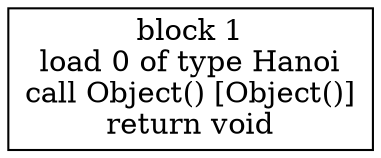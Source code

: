 digraph "Hanoi()" {
size = "11,7.5";
codeblock_1 [ shape = box, label = "block 1\nload 0 of type Hanoi\ncall Object() [Object()]\nreturn void"];
}